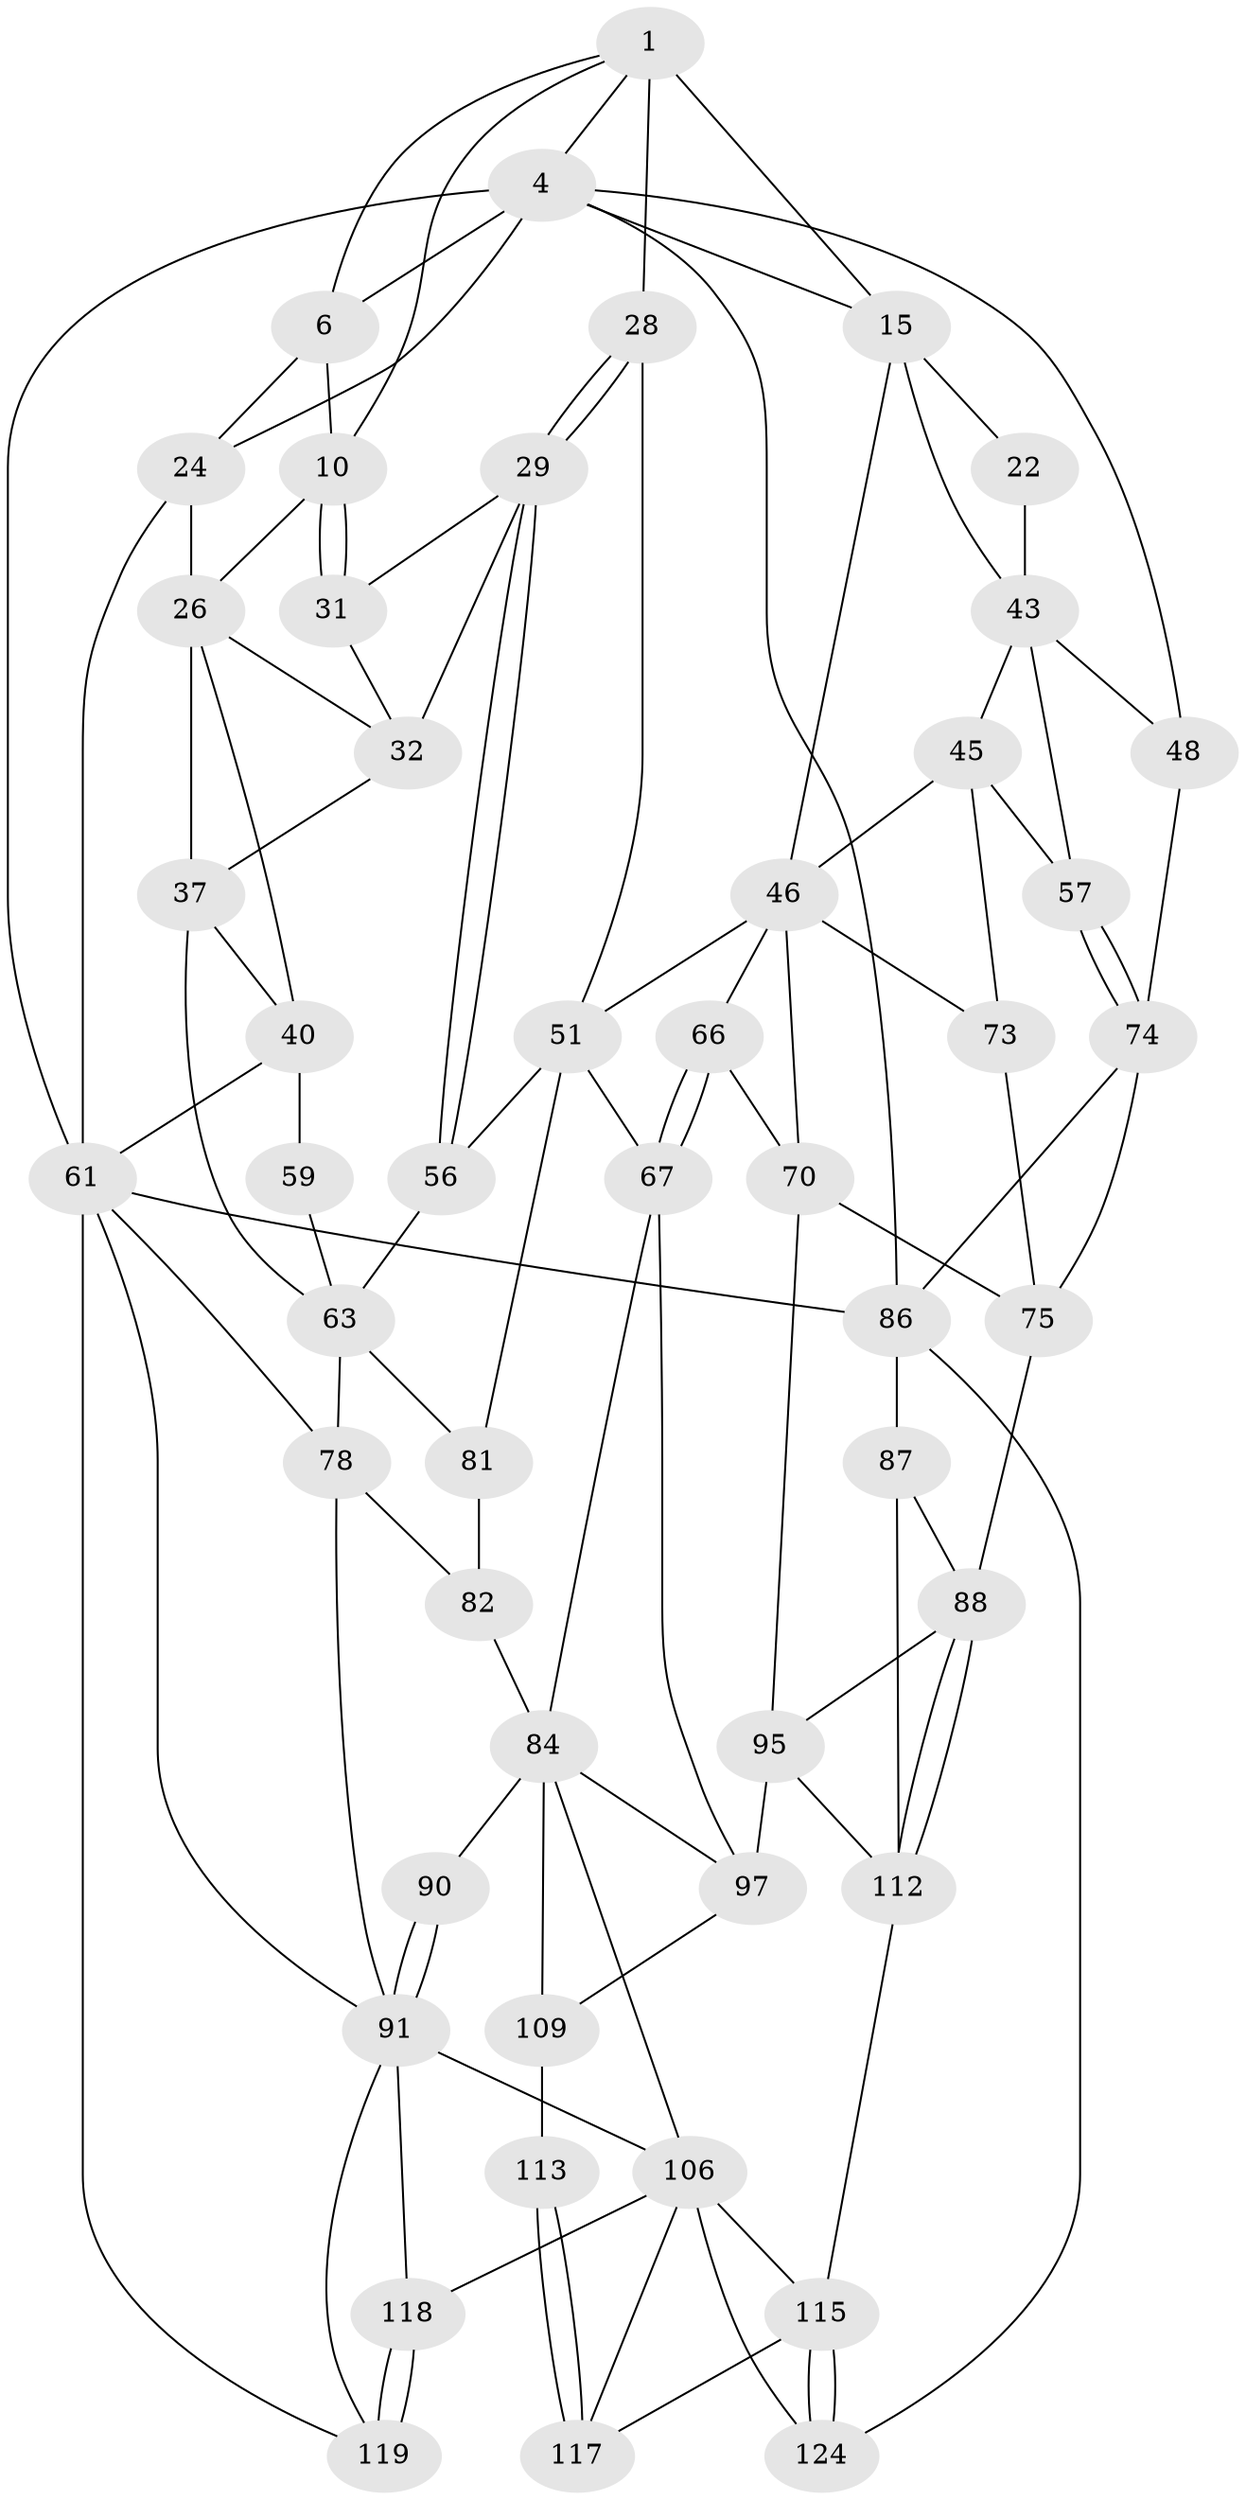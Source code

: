 // original degree distribution, {3: 0.015748031496062992, 4: 0.2283464566929134, 5: 0.5511811023622047, 6: 0.2047244094488189}
// Generated by graph-tools (version 1.1) at 2025/21/03/04/25 18:21:20]
// undirected, 50 vertices, 109 edges
graph export_dot {
graph [start="1"]
  node [color=gray90,style=filled];
  1 [pos="+0.46807001069303983+0",super="+2+8"];
  4 [pos="+1+0",super="+5+21"];
  6 [pos="+0.13564588319733123+0",super="+7+12"];
  10 [pos="+0.2930948938310834+0.10246760969580823",super="+11"];
  15 [pos="+0.7413795022822671+0",super="+19+16"];
  22 [pos="+0.8524274921708268+0.1459618708519663",super="+42"];
  24 [pos="+0+0.2186739687172873",super="+25"];
  26 [pos="+0.1294511919980418+0.09608591482296729",super="+34+27"];
  28 [pos="+0.45544464694052794+0.18967551258593157",super="+35"];
  29 [pos="+0.35466959811673054+0.2750915401891446",super="+30"];
  31 [pos="+0.2919623037804851+0.10982903230380356"];
  32 [pos="+0.22594929234101807+0.1698196537909731",super="+36+33"];
  37 [pos="+0.3257153753065529+0.2737954663900162",super="+52+38"];
  40 [pos="+0.13746279380341625+0.273606927875869",super="+41+53"];
  43 [pos="+0.8957885504665452+0.2606744538388079",super="+44+49"];
  45 [pos="+0.8298687682447108+0.30740961629091823",super="+58"];
  46 [pos="+0.7639429371246341+0.32184192632474196",super="+69+47"];
  48 [pos="+1+0.3540445057905195"];
  51 [pos="+0.5691947695328986+0.3130251170654628",super="+54"];
  56 [pos="+0.36569701226932805+0.3029508180808115"];
  57 [pos="+0.9519568077485709+0.39275873269137856"];
  59 [pos="+0.1561462564659506+0.3787361455196762"];
  61 [pos="+0.03299748697317781+0.45377215447337393",super="+62+80"];
  63 [pos="+0.24548021244852908+0.3466833943269039",super="+65+64"];
  66 [pos="+0.6341244652976827+0.5124904189501964"];
  67 [pos="+0.5438959971718085+0.5324634297216968",super="+68"];
  70 [pos="+0.7672287166044517+0.47663665906098424",super="+71"];
  73 [pos="+0.8711481290466011+0.42627649659974964"];
  74 [pos="+1+0.43785067673668715",super="+77"];
  75 [pos="+0.902206989075556+0.5073447718501995",super="+76+83"];
  78 [pos="+0.20468649421116186+0.48123645005517157",super="+79"];
  81 [pos="+0.2942577969954404+0.44360073566045644"];
  82 [pos="+0.25326970866789306+0.48725787997808245"];
  84 [pos="+0.3625436622417757+0.5518575139319916",super="+85+93"];
  86 [pos="+1+0.6970607685622455",super="+92"];
  87 [pos="+1+0.7127903568408507",super="+120"];
  88 [pos="+0.9885691647879551+0.7060398434062984",super="+89"];
  90 [pos="+0.24233084446026296+0.6826551729186444"];
  91 [pos="+0.23246849115641907+0.6850077351526749",super="+102"];
  95 [pos="+0.7771197944810934+0.7100073397405767",super="+96"];
  97 [pos="+0.723458861937421+0.7274717162673227",super="+98"];
  106 [pos="+0.4145233186387393+0.7902616314356917",super="+107+122"];
  109 [pos="+0.5087566039756991+0.6721706704298939",super="+111+110"];
  112 [pos="+0.7840823389289202+0.9512442519229278",super="+114"];
  113 [pos="+0.6159295207185305+0.842273279964709"];
  115 [pos="+0.6959893176009465+1",super="+116"];
  117 [pos="+0.6198885167880689+0.9642355461651784"];
  118 [pos="+0.223349285362926+0.840833885843503"];
  119 [pos="+0.1542821613725269+0.9748303569523715"];
  124 [pos="+0.3464313018524441+1",super="+125"];
  1 -- 4;
  1 -- 28 [weight=2];
  1 -- 15 [weight=2];
  1 -- 10;
  1 -- 6;
  4 -- 6;
  4 -- 24;
  4 -- 86;
  4 -- 48;
  4 -- 15;
  4 -- 61;
  6 -- 24;
  6 -- 10;
  10 -- 31;
  10 -- 31;
  10 -- 26;
  15 -- 22 [weight=3];
  15 -- 46;
  15 -- 43;
  22 -- 43;
  24 -- 61;
  24 -- 26;
  26 -- 40 [weight=2];
  26 -- 37;
  26 -- 32;
  28 -- 29;
  28 -- 29;
  28 -- 51;
  29 -- 56;
  29 -- 56;
  29 -- 32;
  29 -- 31;
  31 -- 32;
  32 -- 37 [weight=2];
  37 -- 63;
  37 -- 40;
  40 -- 59 [weight=2];
  40 -- 61;
  43 -- 45;
  43 -- 48;
  43 -- 57;
  45 -- 46;
  45 -- 73;
  45 -- 57;
  46 -- 73;
  46 -- 70;
  46 -- 66;
  46 -- 51;
  48 -- 74;
  51 -- 56;
  51 -- 81;
  51 -- 67;
  56 -- 63;
  57 -- 74;
  57 -- 74;
  59 -- 63;
  61 -- 86 [weight=2];
  61 -- 119;
  61 -- 91;
  61 -- 78;
  63 -- 81;
  63 -- 78;
  66 -- 67;
  66 -- 67;
  66 -- 70;
  67 -- 84;
  67 -- 97;
  70 -- 75 [weight=2];
  70 -- 95;
  73 -- 75;
  74 -- 75;
  74 -- 86;
  75 -- 88;
  78 -- 82;
  78 -- 91;
  81 -- 82;
  82 -- 84;
  84 -- 90 [weight=2];
  84 -- 97;
  84 -- 106;
  84 -- 109 [weight=2];
  86 -- 87 [weight=2];
  86 -- 124;
  87 -- 88;
  87 -- 112;
  88 -- 112;
  88 -- 112;
  88 -- 95;
  90 -- 91;
  90 -- 91;
  91 -- 118;
  91 -- 119;
  91 -- 106;
  95 -- 112;
  95 -- 97;
  97 -- 109;
  106 -- 118;
  106 -- 117;
  106 -- 124;
  106 -- 115;
  109 -- 113 [weight=2];
  112 -- 115;
  113 -- 117;
  113 -- 117;
  115 -- 124 [weight=2];
  115 -- 124;
  115 -- 117;
  118 -- 119;
  118 -- 119;
}
